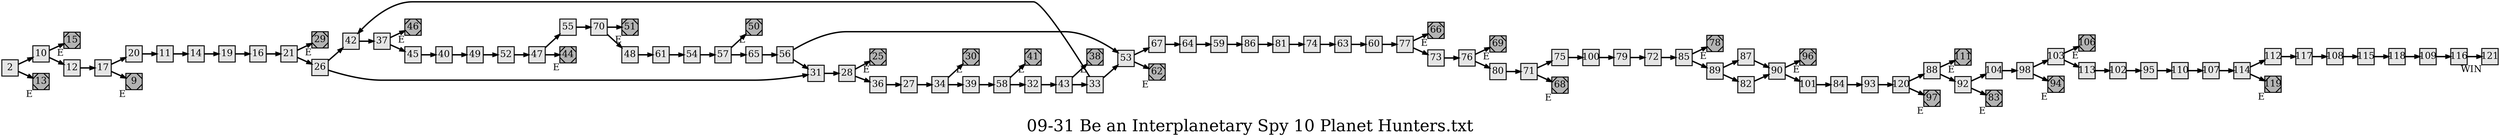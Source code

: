 digraph g{
  graph [ label="09-31 Be an Interplanetary Spy 10 Planet Hunters.txt" rankdir=LR, ordering=out, fontsize=36, nodesep="0.35", ranksep="0.45"];
  node  [shape=rect, penwidth=2, fontsize=20, style=filled, fillcolor=grey90, margin="0,0", labelfloat=true, regular=true, fixedsize=true];
  edge  [labelfloat=true, penwidth=3, fontsize=12];

  2 -> 10;
  2 -> 13;
  9	[ xlabel="E", shape=Msquare, fontsize=20, fillcolor=grey70 ];
  10 -> 15;
  10 -> 12;
  11 -> 14;
  12 -> 17;
  13	[ xlabel="E", shape=Msquare, fontsize=20, fillcolor=grey70 ];
  14 -> 19;
  15	[ xlabel="E", shape=Msquare, fontsize=20, fillcolor=grey70 ];
  16 -> 21;
  17 -> 20;
  17 -> 9;
  19 -> 16;
  20 -> 11;
  21 -> 29;
  21 -> 26;
  25	[ xlabel="E", shape=Msquare, fontsize=20, fillcolor=grey70 ];
  26 -> 42;
  26 -> 31;
  27 -> 34;
  28 -> 25;
  28 -> 36;
  29	[ xlabel="E", shape=Msquare, fontsize=20, fillcolor=grey70 ];
  30	[ xlabel="E", shape=Msquare, fontsize=20, fillcolor=grey70 ];
  31 -> 28;
  32 -> 43;
  33 -> 53;
  33 -> 42;
  34 -> 30;
  34 -> 39;
  36 -> 27;
  37 -> 46;
  37 -> 45;
  38	[ xlabel="E", shape=Msquare, fontsize=20, fillcolor=grey70 ];
  39 -> 58;
  40 -> 49;
  41	[ xlabel="E", shape=Msquare, fontsize=20, fillcolor=grey70 ];
  42 -> 37;
  43 -> 38;
  43 -> 33;
  44	[ xlabel="E", shape=Msquare, fontsize=20, fillcolor=grey70 ];
  45 -> 40;
  46	[ xlabel="E", shape=Msquare, fontsize=20, fillcolor=grey70 ];
  47 -> 55;
  47 -> 44;
  48 -> 61;
  49 -> 52;
  50	[ xlabel="E", shape=Msquare, fontsize=20, fillcolor=grey70 ];
  51	[ xlabel="E", shape=Msquare, fontsize=20, fillcolor=grey70 ];
  52 -> 47;
  53 -> 67;
  53 -> 62;
  54 -> 57;
  55 -> 70;
  56 -> 53;
  56 -> 31;
  57 -> 50;
  57 -> 65;
  58 -> 41;
  58 -> 32;
  59 -> 86;
  60 -> 77;
  61 -> 54;
  62	[ xlabel="E", shape=Msquare, fontsize=20, fillcolor=grey70 ];
  63 -> 60;
  64 -> 59;
  65 -> 56;
  66	[ xlabel="E", shape=Msquare, fontsize=20, fillcolor=grey70 ];
  67 -> 64;
  68	[ xlabel="E", shape=Msquare, fontsize=20, fillcolor=grey70 ];
  69	[ xlabel="E", shape=Msquare, fontsize=20, fillcolor=grey70 ];
  70 -> 51;
  70 -> 48;
  71 -> 75;
  71 -> 68;
  72 -> 85;
  73 -> 76;
  74 -> 63;
  75 -> 100;
  76 -> 69;
  76 -> 80;
  77 -> 66;
  77 -> 73;
  78	[ xlabel="E", shape=Msquare, fontsize=20, fillcolor=grey70 ];
  79 -> 72;
  80 -> 71;
  81 -> 74;
  82 -> 90;
  83	[ xlabel="E", shape=Msquare, fontsize=20, fillcolor=grey70 ];
  84 -> 93;
  85 -> 78;
  85 -> 89;
  86 -> 81;
  87 -> 90;
  88 -> 111;
  88 -> 92;
  89 -> 87;
  89 -> 82;
  90 -> 96;
  90 -> 101;
  92 -> 104;
  92 -> 83;
  93 -> 120;
  94	[ xlabel="E", shape=Msquare, fontsize=20, fillcolor=grey70 ];
  95 -> 110;
  96	[ xlabel="E", shape=Msquare, fontsize=20, fillcolor=grey70 ];
  97	[ xlabel="E", shape=Msquare, fontsize=20, fillcolor=grey70 ];
  98 -> 103;
  98 -> 94;
  100 -> 79;
  101 -> 84;
  102 -> 95;
  103 -> 106;
  103 -> 113;
  104 -> 98;
  106	[ xlabel="E", shape=Msquare, fontsize=20, fillcolor=grey70 ];
  107 -> 114;
  108 -> 115;
  109 -> 116;
  110 -> 107;
  111	[ xlabel="E", shape=Msquare, fontsize=20, fillcolor=grey70 ];
  112 -> 117;
  113 -> 102;
  114 -> 112;
  114 -> 119;
  115 -> 118;
  116 -> 121;
  117 -> 108;
  118 -> 109;
  119	[ xlabel="E", shape=Msquare, fontsize=20, fillcolor=grey70 ];
  120 -> 88;
  120 -> 97;
  121	[ xlabel="WIN" ];
}

